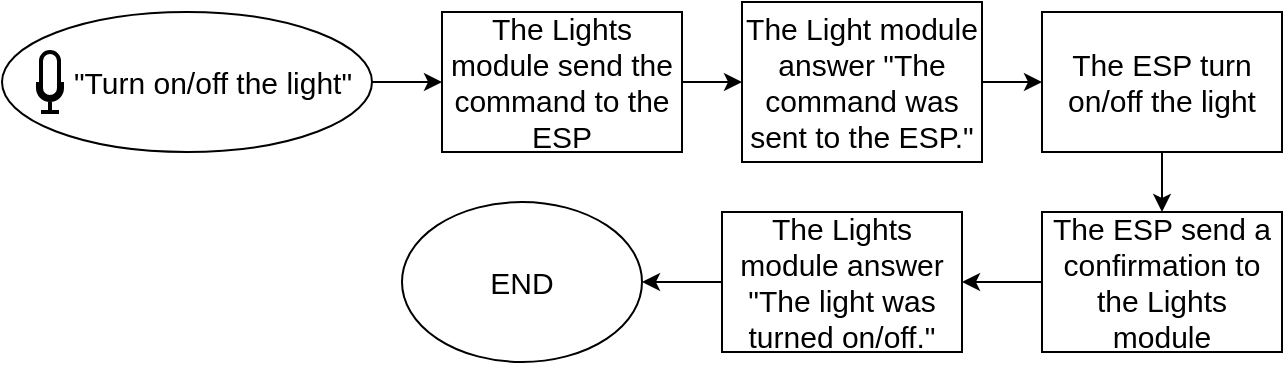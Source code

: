 <mxfile version="14.6.13" type="device"><diagram id="m7qhbCg8cYDwIB1eSiy6" name="Page-1"><mxGraphModel dx="1173" dy="655" grid="1" gridSize="10" guides="1" tooltips="1" connect="1" arrows="1" fold="1" page="1" pageScale="1" pageWidth="827" pageHeight="1169" math="0" shadow="0"><root><mxCell id="0"/><mxCell id="1" parent="0"/><mxCell id="dMeT6AJGEqwEi4QAZb_A-1" value="" style="edgeStyle=orthogonalEdgeStyle;rounded=0;orthogonalLoop=1;jettySize=auto;html=1;fontSize=15;" edge="1" parent="1" source="dMeT6AJGEqwEi4QAZb_A-2" target="dMeT6AJGEqwEi4QAZb_A-6"><mxGeometry relative="1" as="geometry"/></mxCell><mxCell id="dMeT6AJGEqwEi4QAZb_A-5" value="" style="edgeStyle=orthogonalEdgeStyle;rounded=0;orthogonalLoop=1;jettySize=auto;html=1;fontSize=15;" edge="1" parent="1" source="dMeT6AJGEqwEi4QAZb_A-6" target="dMeT6AJGEqwEi4QAZb_A-12"><mxGeometry relative="1" as="geometry"/></mxCell><mxCell id="dMeT6AJGEqwEi4QAZb_A-6" value="The Lights module send the command to the ESP" style="rounded=0;whiteSpace=wrap;html=1;strokeColor=#000000;fontSize=15;" vertex="1" parent="1"><mxGeometry x="280" y="50" width="120" height="70" as="geometry"/></mxCell><mxCell id="dMeT6AJGEqwEi4QAZb_A-7" value="" style="edgeStyle=orthogonalEdgeStyle;rounded=0;orthogonalLoop=1;jettySize=auto;html=1;fontSize=15;" edge="1" parent="1" source="dMeT6AJGEqwEi4QAZb_A-8" target="dMeT6AJGEqwEi4QAZb_A-10"><mxGeometry relative="1" as="geometry"/></mxCell><mxCell id="dMeT6AJGEqwEi4QAZb_A-8" value="The ESP turn on/off the light" style="rounded=0;whiteSpace=wrap;html=1;strokeColor=#000000;fontSize=15;" vertex="1" parent="1"><mxGeometry x="580" y="50" width="120" height="70" as="geometry"/></mxCell><mxCell id="dMeT6AJGEqwEi4QAZb_A-9" value="" style="edgeStyle=orthogonalEdgeStyle;rounded=0;orthogonalLoop=1;jettySize=auto;html=1;fontSize=15;entryX=1;entryY=0.5;entryDx=0;entryDy=0;" edge="1" parent="1" source="dMeT6AJGEqwEi4QAZb_A-10" target="dMeT6AJGEqwEi4QAZb_A-14"><mxGeometry relative="1" as="geometry"><mxPoint x="510" y="390" as="targetPoint"/></mxGeometry></mxCell><mxCell id="dMeT6AJGEqwEi4QAZb_A-10" value="The ESP send a confirmation to the Lights module" style="rounded=0;whiteSpace=wrap;html=1;strokeColor=#000000;fontSize=15;" vertex="1" parent="1"><mxGeometry x="580" y="150" width="120" height="70" as="geometry"/></mxCell><mxCell id="dMeT6AJGEqwEi4QAZb_A-11" value="" style="edgeStyle=orthogonalEdgeStyle;rounded=0;orthogonalLoop=1;jettySize=auto;html=1;fontSize=15;" edge="1" parent="1" source="dMeT6AJGEqwEi4QAZb_A-12" target="dMeT6AJGEqwEi4QAZb_A-8"><mxGeometry relative="1" as="geometry"/></mxCell><mxCell id="dMeT6AJGEqwEi4QAZb_A-12" value="The Light module answer &quot;The command was sent to the ESP.&quot;" style="rounded=0;whiteSpace=wrap;html=1;strokeColor=#000000;fontSize=15;" vertex="1" parent="1"><mxGeometry x="430" y="45" width="120" height="80" as="geometry"/></mxCell><mxCell id="dMeT6AJGEqwEi4QAZb_A-13" value="" style="edgeStyle=orthogonalEdgeStyle;rounded=0;orthogonalLoop=1;jettySize=auto;html=1;fontSize=15;" edge="1" parent="1" source="dMeT6AJGEqwEi4QAZb_A-14" target="dMeT6AJGEqwEi4QAZb_A-15"><mxGeometry relative="1" as="geometry"/></mxCell><mxCell id="dMeT6AJGEqwEi4QAZb_A-14" value="The Lights module answer &quot;The light was turned on/off.&quot;" style="rounded=0;whiteSpace=wrap;html=1;strokeColor=#000000;fontSize=15;" vertex="1" parent="1"><mxGeometry x="420" y="150" width="120" height="70" as="geometry"/></mxCell><mxCell id="dMeT6AJGEqwEi4QAZb_A-15" value="END" style="ellipse;whiteSpace=wrap;html=1;strokeColor=#000000;fontSize=15;" vertex="1" parent="1"><mxGeometry x="260" y="145" width="120" height="80" as="geometry"/></mxCell><mxCell id="dMeT6AJGEqwEi4QAZb_A-16" value="" style="group" vertex="1" connectable="0" parent="1"><mxGeometry x="60" y="50" width="185" height="70" as="geometry"/></mxCell><mxCell id="dMeT6AJGEqwEi4QAZb_A-2" value="" style="ellipse;whiteSpace=wrap;html=1;fontSize=15;" vertex="1" parent="dMeT6AJGEqwEi4QAZb_A-16"><mxGeometry width="185" height="70" as="geometry"/></mxCell><mxCell id="dMeT6AJGEqwEi4QAZb_A-3" value="" style="html=1;verticalLabelPosition=bottom;align=center;labelBackgroundColor=#ffffff;verticalAlign=top;strokeWidth=2;shadow=0;dashed=0;shape=mxgraph.ios7.icons.microphone;fontSize=15;" vertex="1" parent="dMeT6AJGEqwEi4QAZb_A-16"><mxGeometry x="18" y="20" width="12" height="30" as="geometry"/></mxCell><mxCell id="dMeT6AJGEqwEi4QAZb_A-4" value="&quot;Turn on/off the light&quot;" style="text;html=1;align=center;verticalAlign=middle;resizable=0;points=[];autosize=1;strokeColor=none;fontSize=15;" vertex="1" parent="dMeT6AJGEqwEi4QAZb_A-16"><mxGeometry x="30" y="25" width="150" height="20" as="geometry"/></mxCell></root></mxGraphModel></diagram></mxfile>